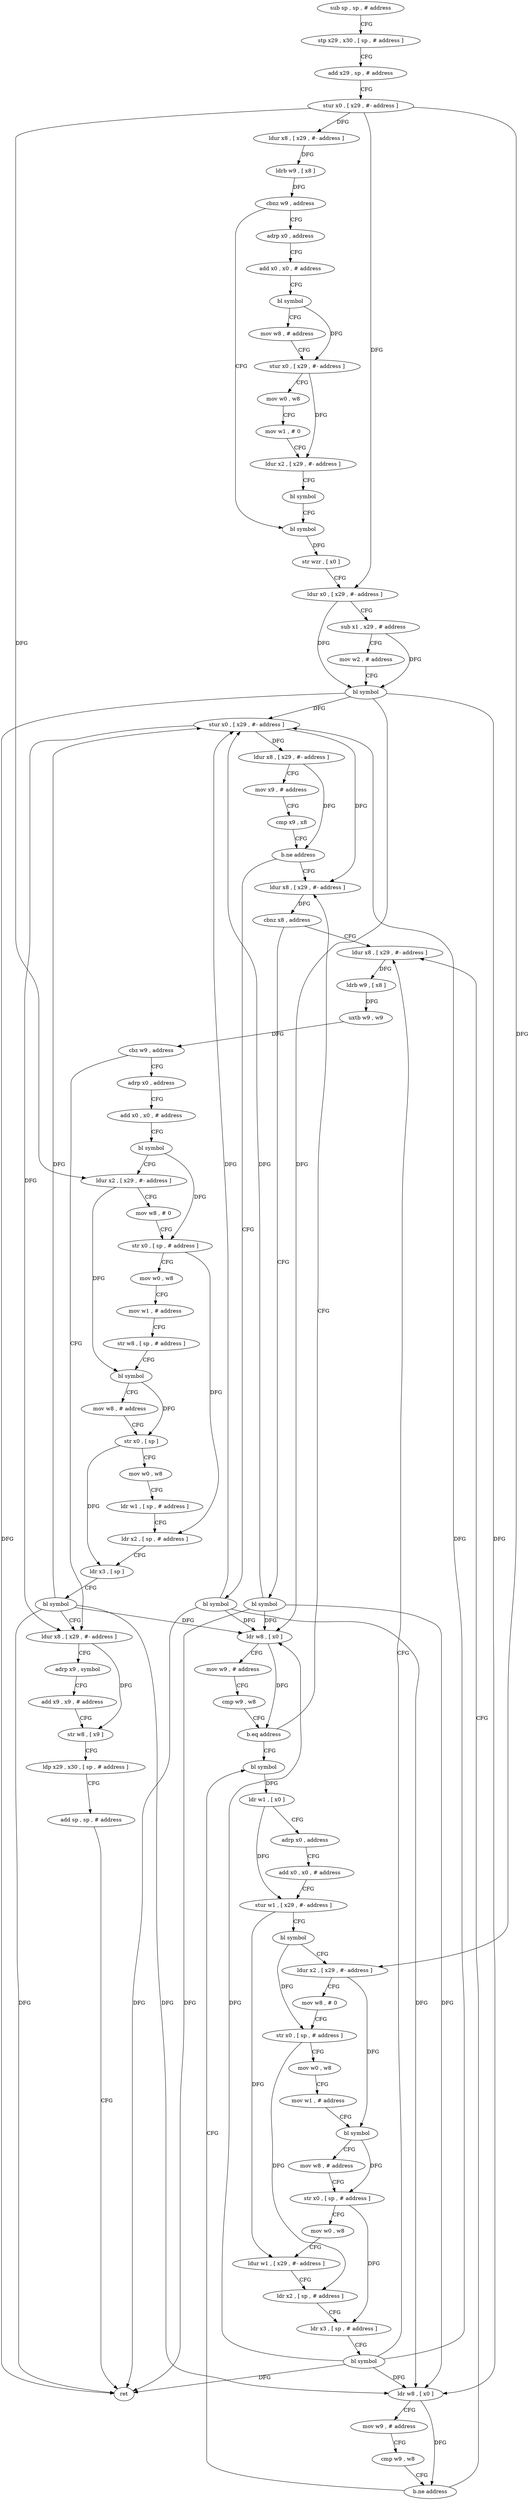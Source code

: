 digraph "func" {
"4207456" [label = "sub sp , sp , # address" ]
"4207460" [label = "stp x29 , x30 , [ sp , # address ]" ]
"4207464" [label = "add x29 , sp , # address" ]
"4207468" [label = "stur x0 , [ x29 , #- address ]" ]
"4207472" [label = "ldur x8 , [ x29 , #- address ]" ]
"4207476" [label = "ldrb w9 , [ x8 ]" ]
"4207480" [label = "cbnz w9 , address" ]
"4207520" [label = "bl symbol" ]
"4207484" [label = "adrp x0 , address" ]
"4207524" [label = "str wzr , [ x0 ]" ]
"4207528" [label = "ldur x0 , [ x29 , #- address ]" ]
"4207532" [label = "sub x1 , x29 , # address" ]
"4207536" [label = "mov w2 , # address" ]
"4207540" [label = "bl symbol" ]
"4207544" [label = "stur x0 , [ x29 , #- address ]" ]
"4207548" [label = "ldur x8 , [ x29 , #- address ]" ]
"4207552" [label = "mov x9 , # address" ]
"4207556" [label = "cmp x9 , x8" ]
"4207560" [label = "b.ne address" ]
"4207584" [label = "ldur x8 , [ x29 , #- address ]" ]
"4207564" [label = "bl symbol" ]
"4207488" [label = "add x0 , x0 , # address" ]
"4207492" [label = "bl symbol" ]
"4207496" [label = "mov w8 , # address" ]
"4207500" [label = "stur x0 , [ x29 , #- address ]" ]
"4207504" [label = "mov w0 , w8" ]
"4207508" [label = "mov w1 , # 0" ]
"4207512" [label = "ldur x2 , [ x29 , #- address ]" ]
"4207516" [label = "bl symbol" ]
"4207588" [label = "cbnz x8 , address" ]
"4207688" [label = "ldur x8 , [ x29 , #- address ]" ]
"4207592" [label = "bl symbol" ]
"4207568" [label = "ldr w8 , [ x0 ]" ]
"4207572" [label = "mov w9 , # address" ]
"4207576" [label = "cmp w9 , w8" ]
"4207580" [label = "b.eq address" ]
"4207612" [label = "bl symbol" ]
"4207692" [label = "ldrb w9 , [ x8 ]" ]
"4207696" [label = "uxtb w9 , w9" ]
"4207700" [label = "cbz w9 , address" ]
"4207772" [label = "ldur x8 , [ x29 , #- address ]" ]
"4207704" [label = "adrp x0 , address" ]
"4207596" [label = "ldr w8 , [ x0 ]" ]
"4207600" [label = "mov w9 , # address" ]
"4207604" [label = "cmp w9 , w8" ]
"4207608" [label = "b.ne address" ]
"4207616" [label = "ldr w1 , [ x0 ]" ]
"4207620" [label = "adrp x0 , address" ]
"4207624" [label = "add x0 , x0 , # address" ]
"4207628" [label = "stur w1 , [ x29 , #- address ]" ]
"4207632" [label = "bl symbol" ]
"4207636" [label = "ldur x2 , [ x29 , #- address ]" ]
"4207640" [label = "mov w8 , # 0" ]
"4207644" [label = "str x0 , [ sp , # address ]" ]
"4207648" [label = "mov w0 , w8" ]
"4207652" [label = "mov w1 , # address" ]
"4207656" [label = "bl symbol" ]
"4207660" [label = "mov w8 , # address" ]
"4207664" [label = "str x0 , [ sp , # address ]" ]
"4207668" [label = "mov w0 , w8" ]
"4207672" [label = "ldur w1 , [ x29 , #- address ]" ]
"4207676" [label = "ldr x2 , [ sp , # address ]" ]
"4207680" [label = "ldr x3 , [ sp , # address ]" ]
"4207684" [label = "bl symbol" ]
"4207776" [label = "adrp x9 , symbol" ]
"4207780" [label = "add x9 , x9 , # address" ]
"4207784" [label = "str w8 , [ x9 ]" ]
"4207788" [label = "ldp x29 , x30 , [ sp , # address ]" ]
"4207792" [label = "add sp , sp , # address" ]
"4207796" [label = "ret" ]
"4207708" [label = "add x0 , x0 , # address" ]
"4207712" [label = "bl symbol" ]
"4207716" [label = "ldur x2 , [ x29 , #- address ]" ]
"4207720" [label = "mov w8 , # 0" ]
"4207724" [label = "str x0 , [ sp , # address ]" ]
"4207728" [label = "mov w0 , w8" ]
"4207732" [label = "mov w1 , # address" ]
"4207736" [label = "str w8 , [ sp , # address ]" ]
"4207740" [label = "bl symbol" ]
"4207744" [label = "mov w8 , # address" ]
"4207748" [label = "str x0 , [ sp ]" ]
"4207752" [label = "mov w0 , w8" ]
"4207756" [label = "ldr w1 , [ sp , # address ]" ]
"4207760" [label = "ldr x2 , [ sp , # address ]" ]
"4207764" [label = "ldr x3 , [ sp ]" ]
"4207768" [label = "bl symbol" ]
"4207456" -> "4207460" [ label = "CFG" ]
"4207460" -> "4207464" [ label = "CFG" ]
"4207464" -> "4207468" [ label = "CFG" ]
"4207468" -> "4207472" [ label = "DFG" ]
"4207468" -> "4207528" [ label = "DFG" ]
"4207468" -> "4207636" [ label = "DFG" ]
"4207468" -> "4207716" [ label = "DFG" ]
"4207472" -> "4207476" [ label = "DFG" ]
"4207476" -> "4207480" [ label = "DFG" ]
"4207480" -> "4207520" [ label = "CFG" ]
"4207480" -> "4207484" [ label = "CFG" ]
"4207520" -> "4207524" [ label = "DFG" ]
"4207484" -> "4207488" [ label = "CFG" ]
"4207524" -> "4207528" [ label = "CFG" ]
"4207528" -> "4207532" [ label = "CFG" ]
"4207528" -> "4207540" [ label = "DFG" ]
"4207532" -> "4207536" [ label = "CFG" ]
"4207532" -> "4207540" [ label = "DFG" ]
"4207536" -> "4207540" [ label = "CFG" ]
"4207540" -> "4207544" [ label = "DFG" ]
"4207540" -> "4207568" [ label = "DFG" ]
"4207540" -> "4207596" [ label = "DFG" ]
"4207540" -> "4207796" [ label = "DFG" ]
"4207544" -> "4207548" [ label = "DFG" ]
"4207544" -> "4207584" [ label = "DFG" ]
"4207544" -> "4207772" [ label = "DFG" ]
"4207548" -> "4207552" [ label = "CFG" ]
"4207548" -> "4207560" [ label = "DFG" ]
"4207552" -> "4207556" [ label = "CFG" ]
"4207556" -> "4207560" [ label = "CFG" ]
"4207560" -> "4207584" [ label = "CFG" ]
"4207560" -> "4207564" [ label = "CFG" ]
"4207584" -> "4207588" [ label = "DFG" ]
"4207564" -> "4207568" [ label = "DFG" ]
"4207564" -> "4207544" [ label = "DFG" ]
"4207564" -> "4207596" [ label = "DFG" ]
"4207564" -> "4207796" [ label = "DFG" ]
"4207488" -> "4207492" [ label = "CFG" ]
"4207492" -> "4207496" [ label = "CFG" ]
"4207492" -> "4207500" [ label = "DFG" ]
"4207496" -> "4207500" [ label = "CFG" ]
"4207500" -> "4207504" [ label = "CFG" ]
"4207500" -> "4207512" [ label = "DFG" ]
"4207504" -> "4207508" [ label = "CFG" ]
"4207508" -> "4207512" [ label = "CFG" ]
"4207512" -> "4207516" [ label = "CFG" ]
"4207516" -> "4207520" [ label = "CFG" ]
"4207588" -> "4207688" [ label = "CFG" ]
"4207588" -> "4207592" [ label = "CFG" ]
"4207688" -> "4207692" [ label = "DFG" ]
"4207592" -> "4207596" [ label = "DFG" ]
"4207592" -> "4207544" [ label = "DFG" ]
"4207592" -> "4207568" [ label = "DFG" ]
"4207592" -> "4207796" [ label = "DFG" ]
"4207568" -> "4207572" [ label = "CFG" ]
"4207568" -> "4207580" [ label = "DFG" ]
"4207572" -> "4207576" [ label = "CFG" ]
"4207576" -> "4207580" [ label = "CFG" ]
"4207580" -> "4207612" [ label = "CFG" ]
"4207580" -> "4207584" [ label = "CFG" ]
"4207612" -> "4207616" [ label = "DFG" ]
"4207692" -> "4207696" [ label = "DFG" ]
"4207696" -> "4207700" [ label = "DFG" ]
"4207700" -> "4207772" [ label = "CFG" ]
"4207700" -> "4207704" [ label = "CFG" ]
"4207772" -> "4207776" [ label = "CFG" ]
"4207772" -> "4207784" [ label = "DFG" ]
"4207704" -> "4207708" [ label = "CFG" ]
"4207596" -> "4207600" [ label = "CFG" ]
"4207596" -> "4207608" [ label = "DFG" ]
"4207600" -> "4207604" [ label = "CFG" ]
"4207604" -> "4207608" [ label = "CFG" ]
"4207608" -> "4207688" [ label = "CFG" ]
"4207608" -> "4207612" [ label = "CFG" ]
"4207616" -> "4207620" [ label = "CFG" ]
"4207616" -> "4207628" [ label = "DFG" ]
"4207620" -> "4207624" [ label = "CFG" ]
"4207624" -> "4207628" [ label = "CFG" ]
"4207628" -> "4207632" [ label = "CFG" ]
"4207628" -> "4207672" [ label = "DFG" ]
"4207632" -> "4207636" [ label = "CFG" ]
"4207632" -> "4207644" [ label = "DFG" ]
"4207636" -> "4207640" [ label = "CFG" ]
"4207636" -> "4207656" [ label = "DFG" ]
"4207640" -> "4207644" [ label = "CFG" ]
"4207644" -> "4207648" [ label = "CFG" ]
"4207644" -> "4207676" [ label = "DFG" ]
"4207648" -> "4207652" [ label = "CFG" ]
"4207652" -> "4207656" [ label = "CFG" ]
"4207656" -> "4207660" [ label = "CFG" ]
"4207656" -> "4207664" [ label = "DFG" ]
"4207660" -> "4207664" [ label = "CFG" ]
"4207664" -> "4207668" [ label = "CFG" ]
"4207664" -> "4207680" [ label = "DFG" ]
"4207668" -> "4207672" [ label = "CFG" ]
"4207672" -> "4207676" [ label = "CFG" ]
"4207676" -> "4207680" [ label = "CFG" ]
"4207680" -> "4207684" [ label = "CFG" ]
"4207684" -> "4207688" [ label = "CFG" ]
"4207684" -> "4207544" [ label = "DFG" ]
"4207684" -> "4207568" [ label = "DFG" ]
"4207684" -> "4207596" [ label = "DFG" ]
"4207684" -> "4207796" [ label = "DFG" ]
"4207776" -> "4207780" [ label = "CFG" ]
"4207780" -> "4207784" [ label = "CFG" ]
"4207784" -> "4207788" [ label = "CFG" ]
"4207788" -> "4207792" [ label = "CFG" ]
"4207792" -> "4207796" [ label = "CFG" ]
"4207708" -> "4207712" [ label = "CFG" ]
"4207712" -> "4207716" [ label = "CFG" ]
"4207712" -> "4207724" [ label = "DFG" ]
"4207716" -> "4207720" [ label = "CFG" ]
"4207716" -> "4207740" [ label = "DFG" ]
"4207720" -> "4207724" [ label = "CFG" ]
"4207724" -> "4207728" [ label = "CFG" ]
"4207724" -> "4207760" [ label = "DFG" ]
"4207728" -> "4207732" [ label = "CFG" ]
"4207732" -> "4207736" [ label = "CFG" ]
"4207736" -> "4207740" [ label = "CFG" ]
"4207740" -> "4207744" [ label = "CFG" ]
"4207740" -> "4207748" [ label = "DFG" ]
"4207744" -> "4207748" [ label = "CFG" ]
"4207748" -> "4207752" [ label = "CFG" ]
"4207748" -> "4207764" [ label = "DFG" ]
"4207752" -> "4207756" [ label = "CFG" ]
"4207756" -> "4207760" [ label = "CFG" ]
"4207760" -> "4207764" [ label = "CFG" ]
"4207764" -> "4207768" [ label = "CFG" ]
"4207768" -> "4207772" [ label = "CFG" ]
"4207768" -> "4207544" [ label = "DFG" ]
"4207768" -> "4207568" [ label = "DFG" ]
"4207768" -> "4207596" [ label = "DFG" ]
"4207768" -> "4207796" [ label = "DFG" ]
}
